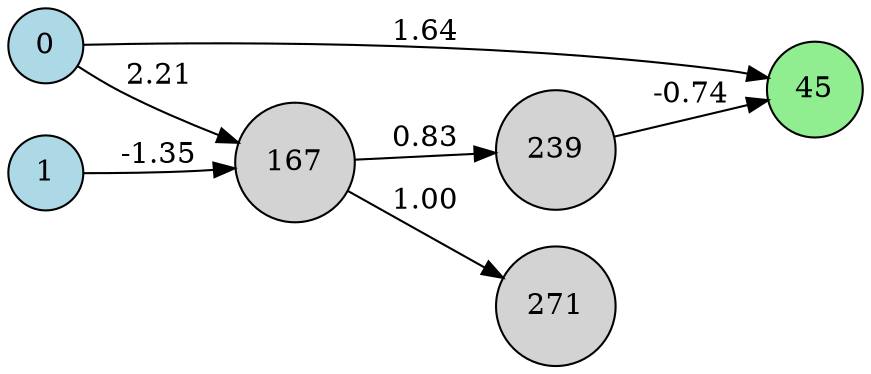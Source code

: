 digraph neat {
  rankdir=LR;
  node [shape=circle];
  node0 [label="0", style=filled, fillcolor=lightblue];
  node1 [label="1", style=filled, fillcolor=lightblue];
  node45 [label="45", style=filled, fillcolor=lightgreen];
  node167 [label="167", style=filled, fillcolor=lightgray];
  node239 [label="239", style=filled, fillcolor=lightgray];
  node271 [label="271", style=filled, fillcolor=lightgray];
  node0 -> node45 [label="1.64"];
  node1 -> node167 [label="-1.35"];
  node0 -> node167 [label="2.21"];
  node167 -> node239 [label="0.83"];
  node239 -> node45 [label="-0.74"];
  node167 -> node271 [label="1.00"];
}
